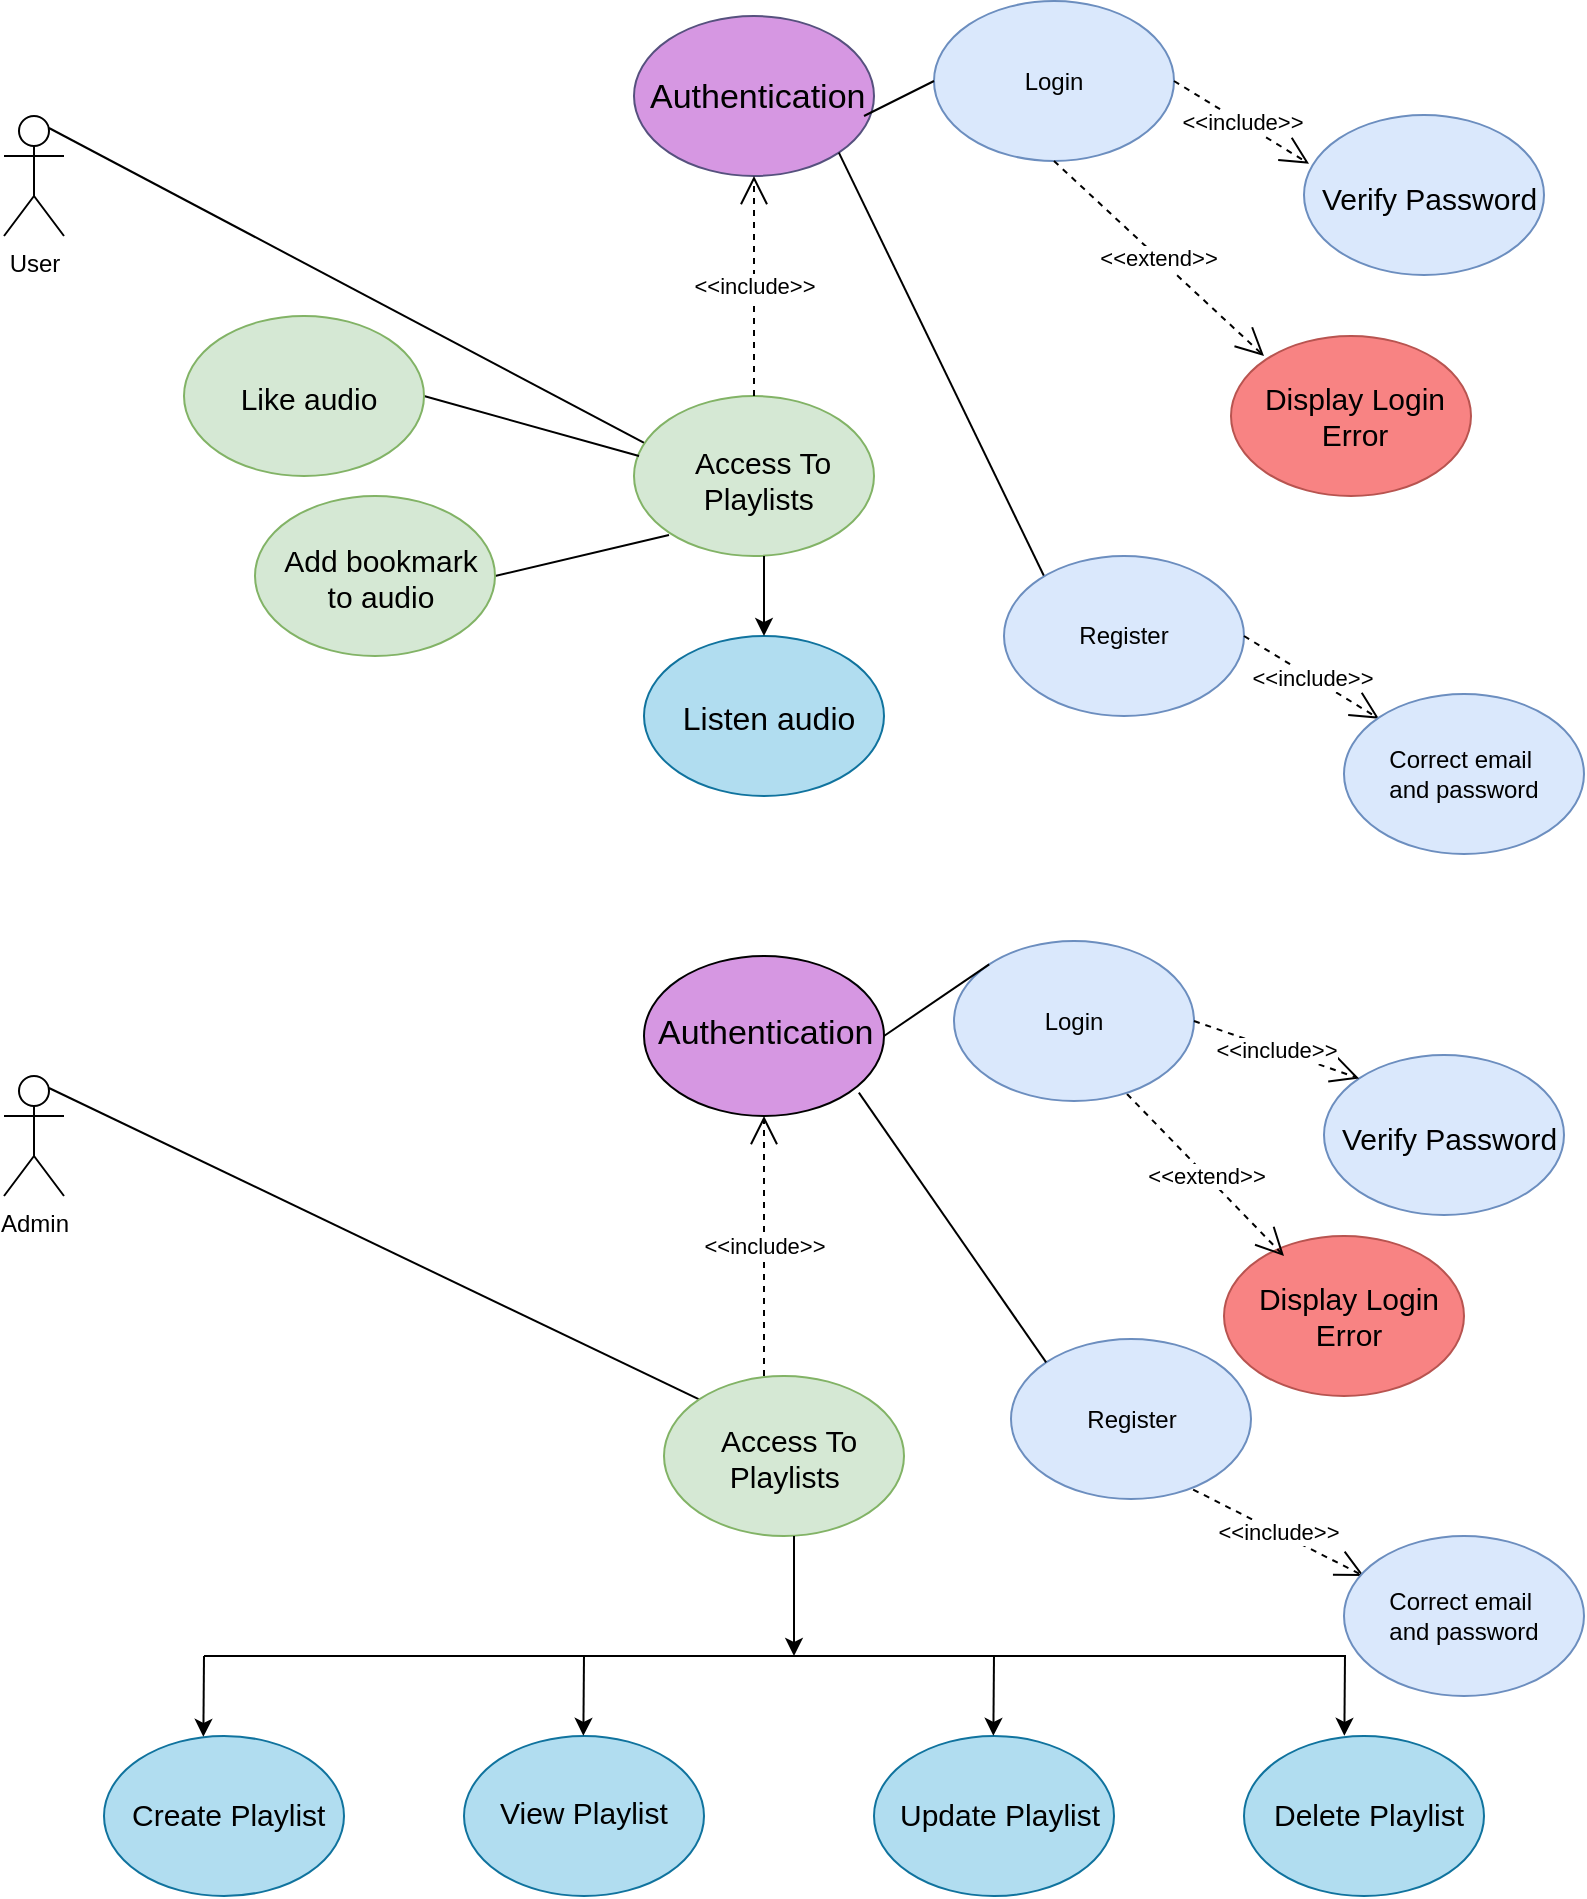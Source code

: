 <mxfile version="12.2.4" pages="1"><diagram id="TrSeosiSjSz27PTGy8Jh" name="Page-1"><mxGraphModel dx="1770" dy="998" grid="1" gridSize="10" guides="1" tooltips="1" connect="1" arrows="1" fold="1" page="1" pageScale="1" pageWidth="850" pageHeight="1100" math="0" shadow="0"><root><mxCell id="0"/><mxCell id="1" parent="0"/><mxCell id="2" value="User" style="shape=umlActor;verticalLabelPosition=bottom;labelBackgroundColor=#ffffff;verticalAlign=top;html=1;" parent="1" vertex="1"><mxGeometry x="20" y="60" width="30" height="60" as="geometry"/></mxCell><mxCell id="3" value="Admin" style="shape=umlActor;verticalLabelPosition=bottom;labelBackgroundColor=#ffffff;verticalAlign=top;html=1;" parent="1" vertex="1"><mxGeometry x="20" y="540" width="30" height="60" as="geometry"/></mxCell><mxCell id="12" value="" style="ellipse;whiteSpace=wrap;html=1;fillColor=#b1ddf0;strokeColor=#10739e;" parent="1" vertex="1"><mxGeometry x="340" y="320" width="120" height="80" as="geometry"/></mxCell><mxCell id="13" value="Listen audio" style="text;html=1;resizable=0;points=[];autosize=1;align=center;verticalAlign=top;spacingTop=-4;fontSize=16;" parent="1" vertex="1"><mxGeometry x="352" y="349" width="100" height="20" as="geometry"/></mxCell><mxCell id="16" value="" style="endArrow=none;html=1;exitX=0.75;exitY=0.1;exitDx=0;exitDy=0;exitPerimeter=0;entryX=0.068;entryY=0.313;entryDx=0;entryDy=0;entryPerimeter=0;" parent="1" source="2" target="10" edge="1"><mxGeometry width="50" height="50" relative="1" as="geometry"><mxPoint x="70" y="50" as="sourcePoint"/><mxPoint x="330" y="50" as="targetPoint"/></mxGeometry></mxCell><mxCell id="24" value="" style="group;strokeWidth=6;" parent="1" vertex="1" connectable="0"><mxGeometry x="335" y="10" width="120" height="80" as="geometry"/></mxCell><mxCell id="4" value="" style="ellipse;whiteSpace=wrap;html=1;fillColor=#D697E2;strokeColor=#56517e;" parent="24" vertex="1"><mxGeometry width="120" height="80" as="geometry"/></mxCell><mxCell id="5" value="Authentication" style="text;html=1;resizable=0;points=[];autosize=1;align=left;verticalAlign=top;spacingTop=-4;fontSize=17;" parent="24" vertex="1"><mxGeometry x="6" y="28" width="90" height="20" as="geometry"/></mxCell><mxCell id="25" value="" style="group" parent="1" vertex="1" connectable="0"><mxGeometry x="340" y="480" width="120" height="80" as="geometry"/></mxCell><mxCell id="26" value="" style="ellipse;whiteSpace=wrap;html=1;fillColor=#D697E2;" parent="25" vertex="1"><mxGeometry width="120" height="80" as="geometry"/></mxCell><mxCell id="27" value="Authentication" style="text;html=1;resizable=0;points=[];autosize=1;align=left;verticalAlign=top;spacingTop=-4;fontSize=17;" parent="25" vertex="1"><mxGeometry x="5" y="26" width="90" height="20" as="geometry"/></mxCell><mxCell id="28" value="" style="endArrow=none;html=1;exitX=0.75;exitY=0.1;exitDx=0;exitDy=0;exitPerimeter=0;entryX=0;entryY=0;entryDx=0;entryDy=0;" parent="1" source="3" target="39" edge="1"><mxGeometry width="50" height="50" relative="1" as="geometry"><mxPoint x="50" y="516" as="sourcePoint"/><mxPoint x="342.5" y="540" as="targetPoint"/></mxGeometry></mxCell><mxCell id="29" value="" style="group" parent="1" vertex="1" connectable="0"><mxGeometry x="508.5" y="50" width="263" height="200.5" as="geometry"/></mxCell><mxCell id="6" value="" style="ellipse;whiteSpace=wrap;html=1;fillColor=#dae8fc;strokeColor=#6c8ebf;" parent="29" vertex="1"><mxGeometry x="161.5" y="9.5" width="120" height="80" as="geometry"/></mxCell><mxCell id="7" value="Verify Password" style="text;html=1;resizable=0;points=[];autosize=1;align=left;verticalAlign=top;spacingTop=-4;fontSize=15;" parent="29" vertex="1"><mxGeometry x="168" y="39.5" width="100" height="20" as="geometry"/></mxCell><mxCell id="8" value="" style="ellipse;whiteSpace=wrap;html=1;fillColor=#F88383;strokeColor=#b85450;" parent="29" vertex="1"><mxGeometry x="125" y="120" width="120" height="80" as="geometry"/></mxCell><mxCell id="9" value="Display Login &lt;br&gt;Error" style="text;html=1;resizable=0;points=[];autosize=1;align=center;verticalAlign=top;spacingTop=-4;fontSize=15;" parent="29" vertex="1"><mxGeometry x="131.5" y="140" width="110" height="40" as="geometry"/></mxCell><mxCell id="37" value="" style="group" parent="1" vertex="1" connectable="0"><mxGeometry x="335" y="200" width="135" height="80" as="geometry"/></mxCell><mxCell id="10" value="" style="ellipse;whiteSpace=wrap;html=1;fillColor=#d5e8d4;strokeColor=#82b366;" parent="37" vertex="1"><mxGeometry width="120" height="80" as="geometry"/></mxCell><mxCell id="11" value="Access To &lt;br style=&quot;font-size: 15px&quot;&gt;Playlists&amp;nbsp;" style="text;html=1;resizable=0;points=[];autosize=1;align=center;verticalAlign=top;spacingTop=-4;fontSize=15;" parent="37" vertex="1"><mxGeometry x="24" y="22" width="80" height="40" as="geometry"/></mxCell><mxCell id="14" value="" style="endArrow=classic;html=1;entryX=0.5;entryY=0;entryDx=0;entryDy=0;" parent="37" target="12" edge="1"><mxGeometry width="50" height="50" relative="1" as="geometry"><mxPoint x="65" y="80" as="sourcePoint"/><mxPoint x="185" y="70" as="targetPoint"/></mxGeometry></mxCell><mxCell id="38" value="" style="group" parent="1" vertex="1" connectable="0"><mxGeometry x="350" y="690" width="135" height="80" as="geometry"/></mxCell><mxCell id="39" value="" style="ellipse;whiteSpace=wrap;html=1;fillColor=#d5e8d4;strokeColor=#82b366;" parent="38" vertex="1"><mxGeometry width="120" height="80" as="geometry"/></mxCell><mxCell id="40" value="Access To &lt;br&gt;Playlists&amp;nbsp;" style="text;html=1;resizable=0;points=[];autosize=1;align=center;verticalAlign=top;spacingTop=-4;fontSize=15;" parent="38" vertex="1"><mxGeometry x="22" y="21" width="80" height="40" as="geometry"/></mxCell><mxCell id="41" value="" style="endArrow=classic;html=1;" parent="38" edge="1"><mxGeometry width="50" height="50" relative="1" as="geometry"><mxPoint x="65" y="80" as="sourcePoint"/><mxPoint x="65" y="140" as="targetPoint"/></mxGeometry></mxCell><mxCell id="45" value="" style="ellipse;whiteSpace=wrap;html=1;fillColor=#b1ddf0;strokeColor=#10739e;" parent="1" vertex="1"><mxGeometry x="250" y="870" width="120" height="80" as="geometry"/></mxCell><mxCell id="46" value="" style="ellipse;whiteSpace=wrap;html=1;fillColor=#b1ddf0;strokeColor=#10739e;" parent="1" vertex="1"><mxGeometry x="640" y="870" width="120" height="80" as="geometry"/></mxCell><mxCell id="47" value="" style="ellipse;whiteSpace=wrap;html=1;fillColor=#b1ddf0;strokeColor=#10739e;" parent="1" vertex="1"><mxGeometry x="455" y="870" width="120" height="80" as="geometry"/></mxCell><mxCell id="48" value="" style="ellipse;whiteSpace=wrap;html=1;fillColor=#b1ddf0;strokeColor=#10739e;" parent="1" vertex="1"><mxGeometry x="70" y="870" width="120" height="80" as="geometry"/></mxCell><mxCell id="49" value="View Playlist" style="text;html=1;resizable=0;points=[];autosize=1;align=left;verticalAlign=top;spacingTop=-4;fontSize=15;" parent="1" vertex="1"><mxGeometry x="266" y="897" width="100" height="20" as="geometry"/></mxCell><mxCell id="50" value="Update Playlist" style="text;html=1;resizable=0;points=[];autosize=1;align=left;verticalAlign=top;spacingTop=-4;fontSize=15;" parent="1" vertex="1"><mxGeometry x="466" y="898" width="120" height="20" as="geometry"/></mxCell><mxCell id="51" value="Delete Playlist" style="text;html=1;resizable=0;points=[];autosize=1;align=left;verticalAlign=top;spacingTop=-4;fontSize=15;" parent="1" vertex="1"><mxGeometry x="653" y="898" width="110" height="20" as="geometry"/></mxCell><mxCell id="52" value="Create Playlist" style="text;html=1;resizable=0;points=[];autosize=1;align=left;verticalAlign=top;spacingTop=-4;fontSize=15;" parent="1" vertex="1"><mxGeometry x="82" y="898" width="110" height="20" as="geometry"/></mxCell><mxCell id="53" value="" style="endArrow=none;html=1;" parent="1" edge="1"><mxGeometry width="50" height="50" relative="1" as="geometry"><mxPoint x="120" y="830" as="sourcePoint"/><mxPoint x="690" y="830" as="targetPoint"/></mxGeometry></mxCell><mxCell id="57" value="" style="endArrow=classic;html=1;entryX=0.414;entryY=0.005;entryDx=0;entryDy=0;entryPerimeter=0;" parent="1" target="48" edge="1"><mxGeometry width="50" height="50" relative="1" as="geometry"><mxPoint x="120" y="830" as="sourcePoint"/><mxPoint x="118" y="870" as="targetPoint"/></mxGeometry></mxCell><mxCell id="59" value="" style="endArrow=classic;html=1;entryX=0.414;entryY=0.005;entryDx=0;entryDy=0;entryPerimeter=0;" parent="1" edge="1"><mxGeometry width="50" height="50" relative="1" as="geometry"><mxPoint x="690.5" y="829.5" as="sourcePoint"/><mxPoint x="690.18" y="869.9" as="targetPoint"/></mxGeometry></mxCell><mxCell id="60" value="" style="endArrow=classic;html=1;entryX=0.414;entryY=0.005;entryDx=0;entryDy=0;entryPerimeter=0;" parent="1" edge="1"><mxGeometry width="50" height="50" relative="1" as="geometry"><mxPoint x="515" y="829.5" as="sourcePoint"/><mxPoint x="514.68" y="869.9" as="targetPoint"/></mxGeometry></mxCell><mxCell id="61" value="" style="endArrow=classic;html=1;entryX=0.414;entryY=0.005;entryDx=0;entryDy=0;entryPerimeter=0;" parent="1" edge="1"><mxGeometry width="50" height="50" relative="1" as="geometry"><mxPoint x="310" y="829.5" as="sourcePoint"/><mxPoint x="309.68" y="869.9" as="targetPoint"/></mxGeometry></mxCell><mxCell id="62" value="&amp;lt;&amp;lt;include&amp;gt;&amp;gt;" style="endArrow=open;endSize=12;dashed=1;html=1;entryX=0.5;entryY=1;entryDx=0;entryDy=0;exitX=0.5;exitY=0;exitDx=0;exitDy=0;" parent="1" source="10" target="4" edge="1"><mxGeometry width="160" relative="1" as="geometry"><mxPoint x="222.5" y="80" as="sourcePoint"/><mxPoint x="350.02" y="104.82" as="targetPoint"/></mxGeometry></mxCell><mxCell id="63" value="&amp;lt;&amp;lt;include&amp;gt;&amp;gt;" style="endArrow=open;endSize=12;dashed=1;html=1;entryX=0.5;entryY=1;entryDx=0;entryDy=0;" parent="1" target="26" edge="1"><mxGeometry width="160" relative="1" as="geometry"><mxPoint x="400" y="690" as="sourcePoint"/><mxPoint x="309.02" y="492.32" as="targetPoint"/></mxGeometry></mxCell><mxCell id="64" value="Login" style="ellipse;whiteSpace=wrap;html=1;fillColor=#dae8fc;strokeColor=#6c8ebf;" parent="1" vertex="1"><mxGeometry x="485" y="2.5" width="120" height="80" as="geometry"/></mxCell><mxCell id="20" value="&amp;lt;&amp;lt;include&amp;gt;&amp;gt;" style="endArrow=open;endSize=12;dashed=1;html=1;entryX=0.021;entryY=0.304;entryDx=0;entryDy=0;entryPerimeter=0;exitX=1;exitY=0.5;exitDx=0;exitDy=0;" parent="1" source="64" target="6" edge="1"><mxGeometry width="160" relative="1" as="geometry"><mxPoint x="560" y="100" as="sourcePoint"/><mxPoint x="720" y="100" as="targetPoint"/></mxGeometry></mxCell><mxCell id="19" value="&amp;lt;&amp;lt;extend&amp;gt;&amp;gt;" style="endArrow=open;endSize=12;dashed=1;html=1;exitX=0.5;exitY=1;exitDx=0;exitDy=0;" parent="1" source="64" edge="1"><mxGeometry width="160" relative="1" as="geometry"><mxPoint x="510" y="190.5" as="sourcePoint"/><mxPoint x="650" y="180" as="targetPoint"/></mxGeometry></mxCell><mxCell id="65" value="" style="endArrow=none;html=1;entryX=0;entryY=0.5;entryDx=0;entryDy=0;" parent="1" target="64" edge="1"><mxGeometry width="50" height="50" relative="1" as="geometry"><mxPoint x="450" y="60" as="sourcePoint"/><mxPoint x="485.16" y="189.04" as="targetPoint"/></mxGeometry></mxCell><mxCell id="66" value="" style="endArrow=none;html=1;exitX=1;exitY=1;exitDx=0;exitDy=0;" parent="1" source="4" edge="1"><mxGeometry width="50" height="50" relative="1" as="geometry"><mxPoint x="460" y="70" as="sourcePoint"/><mxPoint x="540" y="290" as="targetPoint"/></mxGeometry></mxCell><mxCell id="67" value="Register" style="ellipse;whiteSpace=wrap;html=1;fillColor=#dae8fc;strokeColor=#6c8ebf;" parent="1" vertex="1"><mxGeometry x="520" y="280" width="120" height="80" as="geometry"/></mxCell><mxCell id="68" value="&amp;lt;&amp;lt;include&amp;gt;&amp;gt;" style="endArrow=open;endSize=12;dashed=1;html=1;entryX=0.021;entryY=0.304;entryDx=0;entryDy=0;entryPerimeter=0;exitX=1;exitY=0.5;exitDx=0;exitDy=0;" parent="1" edge="1"><mxGeometry width="160" relative="1" as="geometry"><mxPoint x="640" y="320" as="sourcePoint"/><mxPoint x="707.52" y="361.32" as="targetPoint"/></mxGeometry></mxCell><mxCell id="69" value="Correct email&amp;nbsp;&lt;br&gt;and password" style="ellipse;whiteSpace=wrap;html=1;fillColor=#dae8fc;strokeColor=#6c8ebf;" parent="1" vertex="1"><mxGeometry x="690" y="349" width="120" height="80" as="geometry"/></mxCell><mxCell id="80" value="" style="group" parent="1" vertex="1" connectable="0"><mxGeometry x="518.5" y="520" width="263" height="231.5" as="geometry"/></mxCell><mxCell id="81" value="" style="ellipse;whiteSpace=wrap;html=1;fillColor=#dae8fc;strokeColor=#6c8ebf;" parent="80" vertex="1"><mxGeometry x="161.5" y="9.5" width="120" height="80" as="geometry"/></mxCell><mxCell id="82" value="Verify Password" style="text;html=1;resizable=0;points=[];autosize=1;align=left;verticalAlign=top;spacingTop=-4;fontSize=15;" parent="80" vertex="1"><mxGeometry x="168" y="39.5" width="100" height="20" as="geometry"/></mxCell><mxCell id="83" value="" style="ellipse;whiteSpace=wrap;html=1;fillColor=#F88383;strokeColor=#b85450;" parent="80" vertex="1"><mxGeometry x="111.5" y="100" width="120" height="80" as="geometry"/></mxCell><mxCell id="87" value="Register" style="ellipse;whiteSpace=wrap;html=1;fillColor=#dae8fc;strokeColor=#6c8ebf;" parent="80" vertex="1"><mxGeometry x="5" y="151.5" width="120" height="80" as="geometry"/></mxCell><mxCell id="91" value="&amp;lt;&amp;lt;extend&amp;gt;&amp;gt;" style="endArrow=open;endSize=12;dashed=1;html=1;exitX=0.5;exitY=1;exitDx=0;exitDy=0;" parent="80" edge="1"><mxGeometry width="160" relative="1" as="geometry"><mxPoint x="63" y="29" as="sourcePoint"/><mxPoint x="141.5" y="110" as="targetPoint"/></mxGeometry></mxCell><mxCell id="84" value="Display Login &lt;br&gt;Error" style="text;html=1;resizable=0;points=[];autosize=1;align=center;verticalAlign=top;spacingTop=-4;fontSize=15;" parent="80" vertex="1"><mxGeometry x="118.5" y="120" width="110" height="40" as="geometry"/></mxCell><mxCell id="85" value="Login" style="ellipse;whiteSpace=wrap;html=1;fillColor=#dae8fc;strokeColor=#6c8ebf;" parent="1" vertex="1"><mxGeometry x="495" y="472.5" width="120" height="80" as="geometry"/></mxCell><mxCell id="86" value="" style="endArrow=none;html=1;exitX=1;exitY=1;exitDx=0;exitDy=0;entryX=0;entryY=0;entryDx=0;entryDy=0;" parent="1" target="87" edge="1"><mxGeometry width="50" height="50" relative="1" as="geometry"><mxPoint x="447.426" y="548.284" as="sourcePoint"/><mxPoint x="550" y="760" as="targetPoint"/></mxGeometry></mxCell><mxCell id="88" value="&amp;lt;&amp;lt;include&amp;gt;&amp;gt;" style="endArrow=open;endSize=12;dashed=1;html=1;exitX=0.759;exitY=0.941;exitDx=0;exitDy=0;exitPerimeter=0;" parent="1" source="87" edge="1"><mxGeometry width="160" relative="1" as="geometry"><mxPoint x="650" y="790" as="sourcePoint"/><mxPoint x="700" y="790" as="targetPoint"/></mxGeometry></mxCell><mxCell id="89" value="Correct email&amp;nbsp;&lt;br&gt;and password" style="ellipse;whiteSpace=wrap;html=1;fillColor=#dae8fc;strokeColor=#6c8ebf;" parent="1" vertex="1"><mxGeometry x="690" y="770" width="120" height="80" as="geometry"/></mxCell><mxCell id="90" value="&amp;lt;&amp;lt;include&amp;gt;&amp;gt;" style="endArrow=open;endSize=12;dashed=1;html=1;entryX=0;entryY=0;entryDx=0;entryDy=0;exitX=1;exitY=0.5;exitDx=0;exitDy=0;" parent="1" source="85" target="81" edge="1"><mxGeometry width="160" relative="1" as="geometry"><mxPoint x="622.5" y="491" as="sourcePoint"/><mxPoint x="690.02" y="532.32" as="targetPoint"/></mxGeometry></mxCell><mxCell id="92" value="" style="endArrow=none;html=1;exitX=1;exitY=0.5;exitDx=0;exitDy=0;entryX=0;entryY=0;entryDx=0;entryDy=0;" parent="1" source="26" target="85" edge="1"><mxGeometry width="50" height="50" relative="1" as="geometry"><mxPoint x="511.426" y="345.284" as="sourcePoint"/><mxPoint x="605.074" y="480.216" as="targetPoint"/></mxGeometry></mxCell><mxCell id="102" value="" style="endArrow=none;html=1;exitX=1;exitY=0.5;exitDx=0;exitDy=0;" edge="1" parent="1" source="104"><mxGeometry width="50" height="50" relative="1" as="geometry"><mxPoint x="235.5" y="230" as="sourcePoint"/><mxPoint x="337.5" y="230" as="targetPoint"/></mxGeometry></mxCell><mxCell id="103" value="" style="group" vertex="1" connectable="0" parent="1"><mxGeometry x="110" y="160" width="135" height="80" as="geometry"/></mxCell><mxCell id="104" value="" style="ellipse;whiteSpace=wrap;html=1;fillColor=#d5e8d4;strokeColor=#82b366;" vertex="1" parent="103"><mxGeometry width="120" height="80" as="geometry"/></mxCell><mxCell id="105" value="Like audio" style="text;html=1;resizable=0;points=[];autosize=1;align=center;verticalAlign=top;spacingTop=-4;fontSize=15;" vertex="1" parent="103"><mxGeometry x="22" y="30" width="80" height="20" as="geometry"/></mxCell><mxCell id="106" value="" style="endArrow=none;html=1;exitX=1;exitY=0.5;exitDx=0;exitDy=0;" edge="1" parent="1" source="108"><mxGeometry width="50" height="50" relative="1" as="geometry"><mxPoint x="265.5" y="300" as="sourcePoint"/><mxPoint x="352.5" y="269.5" as="targetPoint"/></mxGeometry></mxCell><mxCell id="107" value="" style="group" vertex="1" connectable="0" parent="1"><mxGeometry x="145.5" y="250" width="135" height="80" as="geometry"/></mxCell><mxCell id="108" value="" style="ellipse;whiteSpace=wrap;html=1;fillColor=#d5e8d4;strokeColor=#82b366;" vertex="1" parent="107"><mxGeometry width="120" height="80" as="geometry"/></mxCell><mxCell id="109" value="Add bookmark &lt;br&gt;to audio" style="text;html=1;resizable=0;points=[];autosize=1;align=center;verticalAlign=top;spacingTop=-4;fontSize=15;" vertex="1" parent="107"><mxGeometry x="7" y="21" width="110" height="40" as="geometry"/></mxCell></root></mxGraphModel></diagram></mxfile>
